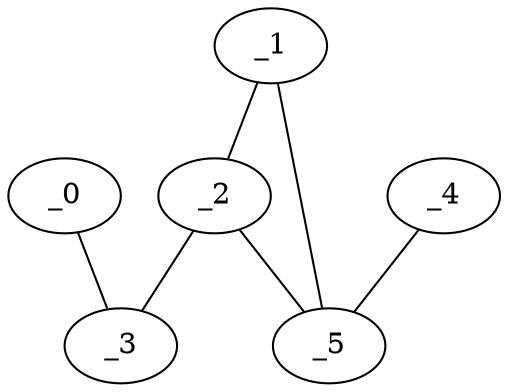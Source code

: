 graph EP1_0129 {
	_0	 [x="1.77733",
		y="2.2318"];
	_3	 [x="0.437941",
		y="2.229"];
	_0 -- _3;
	_1	 [x="2.24071",
		y="0.587081"];
	_2	 [x="1.25252",
		y="0.852577"];
	_1 -- _2;
	_5	 [x="2.1529",
		y="1.80206"];
	_1 -- _5;
	_2 -- _3;
	_2 -- _5;
	_4	 [x="0.564762",
		y="1.97191"];
	_4 -- _5;
}
